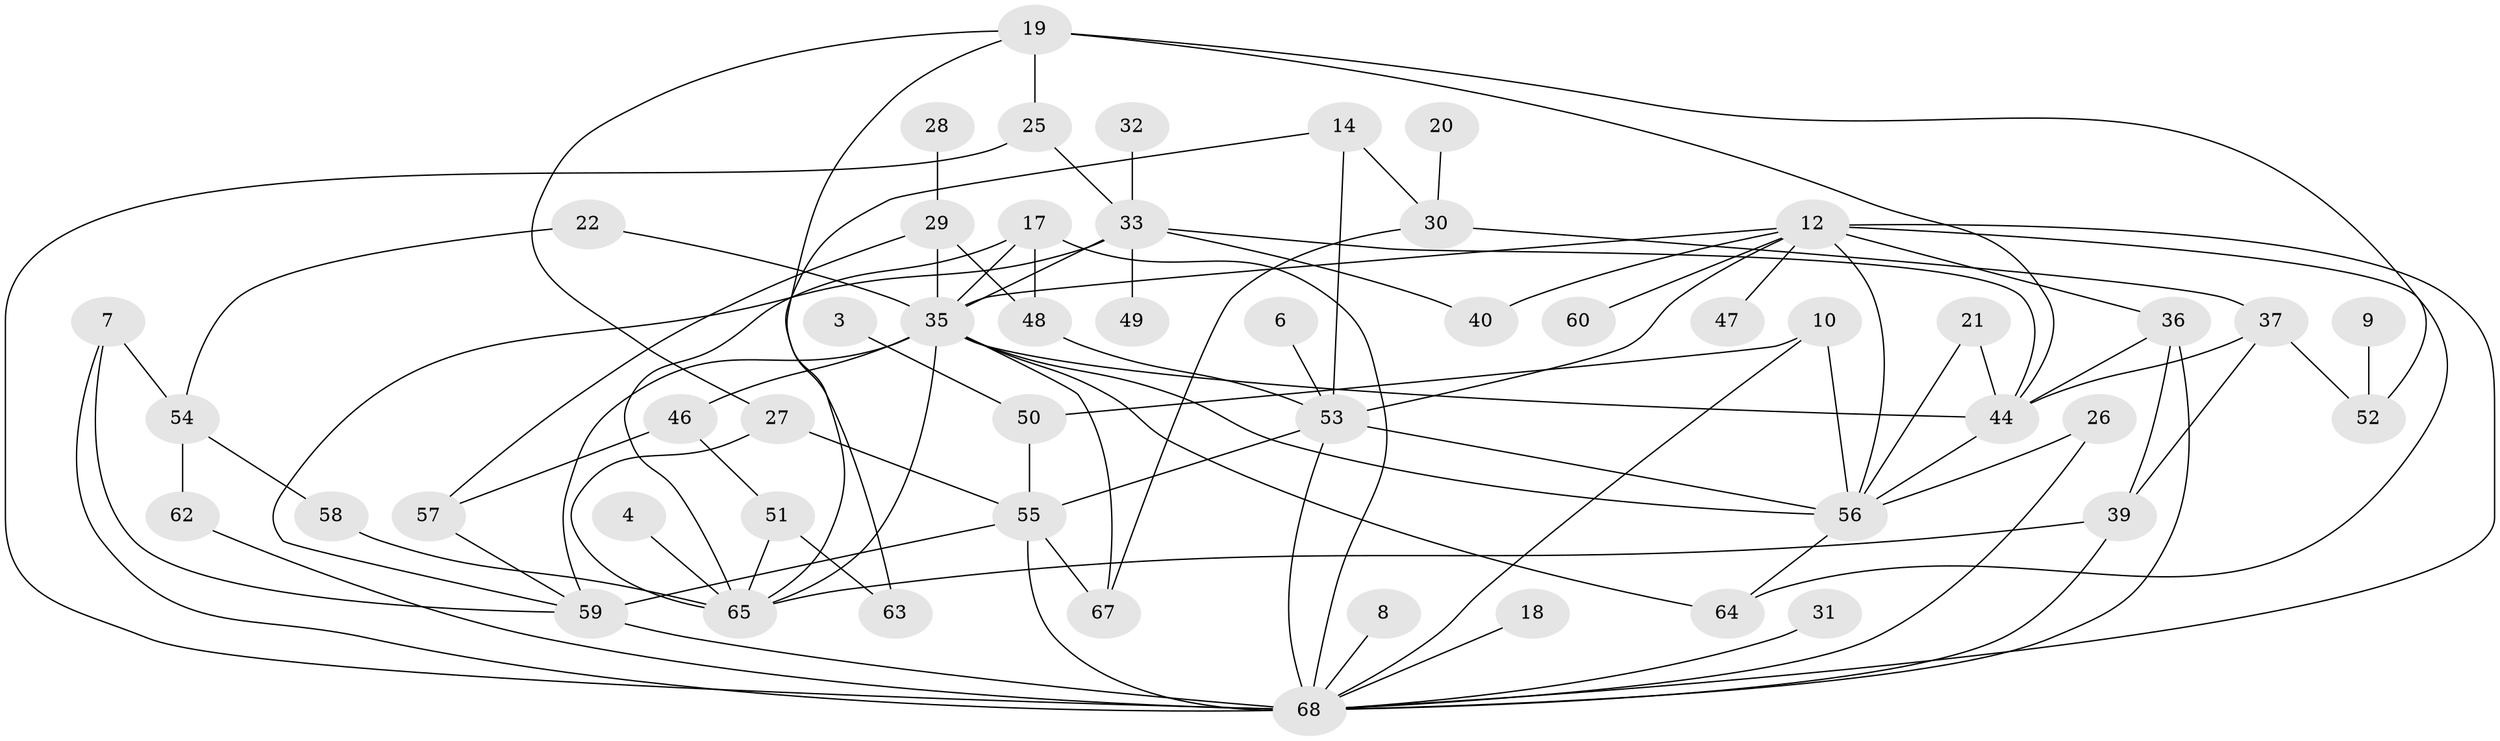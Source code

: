 // original degree distribution, {0: 0.11764705882352941, 1: 0.20588235294117646, 3: 0.22058823529411764, 2: 0.22794117647058823, 9: 0.014705882352941176, 4: 0.13970588235294118, 6: 0.03676470588235294, 5: 0.029411764705882353, 8: 0.007352941176470588}
// Generated by graph-tools (version 1.1) at 2025/25/03/09/25 03:25:22]
// undirected, 51 vertices, 92 edges
graph export_dot {
graph [start="1"]
  node [color=gray90,style=filled];
  3;
  4;
  6;
  7;
  8;
  9;
  10;
  12;
  14;
  17;
  18;
  19;
  20;
  21;
  22;
  25;
  26;
  27;
  28;
  29;
  30;
  31;
  32;
  33;
  35;
  36;
  37;
  39;
  40;
  44;
  46;
  47;
  48;
  49;
  50;
  51;
  52;
  53;
  54;
  55;
  56;
  57;
  58;
  59;
  60;
  62;
  63;
  64;
  65;
  67;
  68;
  3 -- 50 [weight=1.0];
  4 -- 65 [weight=1.0];
  6 -- 53 [weight=1.0];
  7 -- 54 [weight=1.0];
  7 -- 59 [weight=1.0];
  7 -- 68 [weight=1.0];
  8 -- 68 [weight=1.0];
  9 -- 52 [weight=1.0];
  10 -- 50 [weight=1.0];
  10 -- 56 [weight=1.0];
  10 -- 68 [weight=1.0];
  12 -- 35 [weight=1.0];
  12 -- 36 [weight=1.0];
  12 -- 40 [weight=1.0];
  12 -- 47 [weight=1.0];
  12 -- 53 [weight=1.0];
  12 -- 56 [weight=2.0];
  12 -- 60 [weight=1.0];
  12 -- 64 [weight=1.0];
  12 -- 68 [weight=1.0];
  14 -- 30 [weight=1.0];
  14 -- 53 [weight=1.0];
  14 -- 65 [weight=1.0];
  17 -- 35 [weight=1.0];
  17 -- 48 [weight=1.0];
  17 -- 65 [weight=1.0];
  17 -- 68 [weight=1.0];
  18 -- 68 [weight=1.0];
  19 -- 25 [weight=1.0];
  19 -- 27 [weight=1.0];
  19 -- 44 [weight=1.0];
  19 -- 52 [weight=1.0];
  19 -- 63 [weight=1.0];
  20 -- 30 [weight=1.0];
  21 -- 44 [weight=1.0];
  21 -- 56 [weight=1.0];
  22 -- 35 [weight=1.0];
  22 -- 54 [weight=1.0];
  25 -- 33 [weight=1.0];
  25 -- 68 [weight=1.0];
  26 -- 56 [weight=1.0];
  26 -- 68 [weight=1.0];
  27 -- 55 [weight=1.0];
  27 -- 65 [weight=1.0];
  28 -- 29 [weight=1.0];
  29 -- 35 [weight=1.0];
  29 -- 48 [weight=1.0];
  29 -- 57 [weight=1.0];
  30 -- 37 [weight=1.0];
  30 -- 67 [weight=1.0];
  31 -- 68 [weight=1.0];
  32 -- 33 [weight=1.0];
  33 -- 35 [weight=1.0];
  33 -- 40 [weight=1.0];
  33 -- 44 [weight=1.0];
  33 -- 49 [weight=1.0];
  33 -- 59 [weight=1.0];
  35 -- 44 [weight=1.0];
  35 -- 46 [weight=1.0];
  35 -- 56 [weight=1.0];
  35 -- 59 [weight=1.0];
  35 -- 64 [weight=2.0];
  35 -- 65 [weight=1.0];
  35 -- 67 [weight=2.0];
  36 -- 39 [weight=1.0];
  36 -- 44 [weight=1.0];
  36 -- 68 [weight=1.0];
  37 -- 39 [weight=1.0];
  37 -- 44 [weight=1.0];
  37 -- 52 [weight=1.0];
  39 -- 65 [weight=1.0];
  39 -- 68 [weight=1.0];
  44 -- 56 [weight=1.0];
  46 -- 51 [weight=1.0];
  46 -- 57 [weight=1.0];
  48 -- 53 [weight=1.0];
  50 -- 55 [weight=1.0];
  51 -- 63 [weight=1.0];
  51 -- 65 [weight=1.0];
  53 -- 55 [weight=1.0];
  53 -- 56 [weight=1.0];
  53 -- 68 [weight=1.0];
  54 -- 58 [weight=1.0];
  54 -- 62 [weight=1.0];
  55 -- 59 [weight=1.0];
  55 -- 67 [weight=1.0];
  55 -- 68 [weight=1.0];
  56 -- 64 [weight=2.0];
  57 -- 59 [weight=1.0];
  58 -- 65 [weight=1.0];
  59 -- 68 [weight=3.0];
  62 -- 68 [weight=1.0];
}
